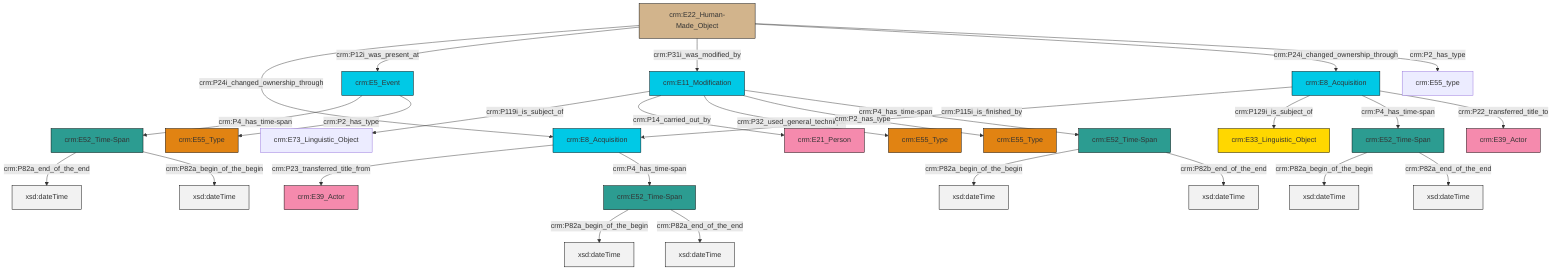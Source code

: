 graph TD
classDef Literal fill:#f2f2f2,stroke:#000000;
classDef CRM_Entity fill:#FFFFFF,stroke:#000000;
classDef Temporal_Entity fill:#00C9E6, stroke:#000000;
classDef Type fill:#E18312, stroke:#000000;
classDef Time-Span fill:#2C9C91, stroke:#000000;
classDef Appellation fill:#FFEB7F, stroke:#000000;
classDef Place fill:#008836, stroke:#000000;
classDef Persistent_Item fill:#B266B2, stroke:#000000;
classDef Conceptual_Object fill:#FFD700, stroke:#000000;
classDef Physical_Thing fill:#D2B48C, stroke:#000000;
classDef Actor fill:#f58aad, stroke:#000000;
classDef PC_Classes fill:#4ce600, stroke:#000000;
classDef Multi fill:#cccccc,stroke:#000000;

0["crm:E8_Acquisition"]:::Temporal_Entity -->|crm:P115i_is_finished_by| 1["crm:E8_Acquisition"]:::Temporal_Entity
2["crm:E52_Time-Span"]:::Time-Span -->|crm:P82a_end_of_the_end| 3[xsd:dateTime]:::Literal
4["crm:E52_Time-Span"]:::Time-Span -->|crm:P82a_begin_of_the_begin| 5[xsd:dateTime]:::Literal
6["crm:E22_Human-Made_Object"]:::Physical_Thing -->|crm:P24i_changed_ownership_through| 1["crm:E8_Acquisition"]:::Temporal_Entity
6["crm:E22_Human-Made_Object"]:::Physical_Thing -->|crm:P12i_was_present_at| 7["crm:E5_Event"]:::Temporal_Entity
14["crm:E11_Modification"]:::Temporal_Entity -->|crm:P119i_is_subject_of| 15["crm:E73_Linguistic_Object"]:::Default
14["crm:E11_Modification"]:::Temporal_Entity -->|crm:P14_carried_out_by| 18["crm:E21_Person"]:::Actor
7["crm:E5_Event"]:::Temporal_Entity -->|crm:P4_has_time-span| 2["crm:E52_Time-Span"]:::Time-Span
0["crm:E8_Acquisition"]:::Temporal_Entity -->|crm:P129i_is_subject_of| 12["crm:E33_Linguistic_Object"]:::Conceptual_Object
6["crm:E22_Human-Made_Object"]:::Physical_Thing -->|crm:P31i_was_modified_by| 14["crm:E11_Modification"]:::Temporal_Entity
6["crm:E22_Human-Made_Object"]:::Physical_Thing -->|crm:P24i_changed_ownership_through| 0["crm:E8_Acquisition"]:::Temporal_Entity
1["crm:E8_Acquisition"]:::Temporal_Entity -->|crm:P23_transferred_title_from| 8["crm:E39_Actor"]:::Actor
22["crm:E52_Time-Span"]:::Time-Span -->|crm:P82a_begin_of_the_begin| 23[xsd:dateTime]:::Literal
24["crm:E52_Time-Span"]:::Time-Span -->|crm:P82a_begin_of_the_begin| 25[xsd:dateTime]:::Literal
1["crm:E8_Acquisition"]:::Temporal_Entity -->|crm:P4_has_time-span| 24["crm:E52_Time-Span"]:::Time-Span
0["crm:E8_Acquisition"]:::Temporal_Entity -->|crm:P4_has_time-span| 4["crm:E52_Time-Span"]:::Time-Span
22["crm:E52_Time-Span"]:::Time-Span -->|crm:P82b_end_of_the_end| 28[xsd:dateTime]:::Literal
4["crm:E52_Time-Span"]:::Time-Span -->|crm:P82a_end_of_the_end| 29[xsd:dateTime]:::Literal
2["crm:E52_Time-Span"]:::Time-Span -->|crm:P82a_begin_of_the_begin| 30[xsd:dateTime]:::Literal
14["crm:E11_Modification"]:::Temporal_Entity -->|crm:P32_used_general_technique| 32["crm:E55_Type"]:::Type
14["crm:E11_Modification"]:::Temporal_Entity -->|crm:P2_has_type| 34["crm:E55_Type"]:::Type
14["crm:E11_Modification"]:::Temporal_Entity -->|crm:P4_has_time-span| 22["crm:E52_Time-Span"]:::Time-Span
7["crm:E5_Event"]:::Temporal_Entity -->|crm:P2_has_type| 16["crm:E55_Type"]:::Type
24["crm:E52_Time-Span"]:::Time-Span -->|crm:P82a_end_of_the_end| 42[xsd:dateTime]:::Literal
0["crm:E8_Acquisition"]:::Temporal_Entity -->|crm:P22_transferred_title_to| 39["crm:E39_Actor"]:::Actor
6["crm:E22_Human-Made_Object"]:::Physical_Thing -->|crm:P2_has_type| 19["crm:E55_type"]:::Default